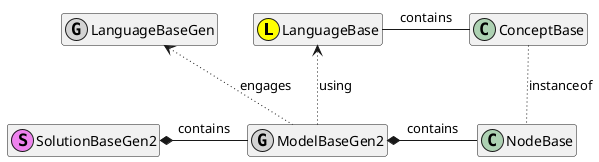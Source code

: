@startuml
class LanguageBase <<L,yellow>>
class LanguageBaseGen <<G,lightgray>>
class ConceptBase

class SolutionBaseGen2 <<S, violet>>
class ModelBaseGen2 <<G, lightgray>>

SolutionBaseGen2 *-right- ModelBaseGen2: contains
ModelBaseGen2 -up[dotted]->LanguageBase: using
ModelBaseGen2 -up[dotted]->LanguageBaseGen: engages
ModelBaseGen2 *-right- NodeBase: contains
NodeBase -up[dotted]- ConceptBase: instanceof
LanguageBase -right- ConceptBase: contains

hide empty members

@enduml